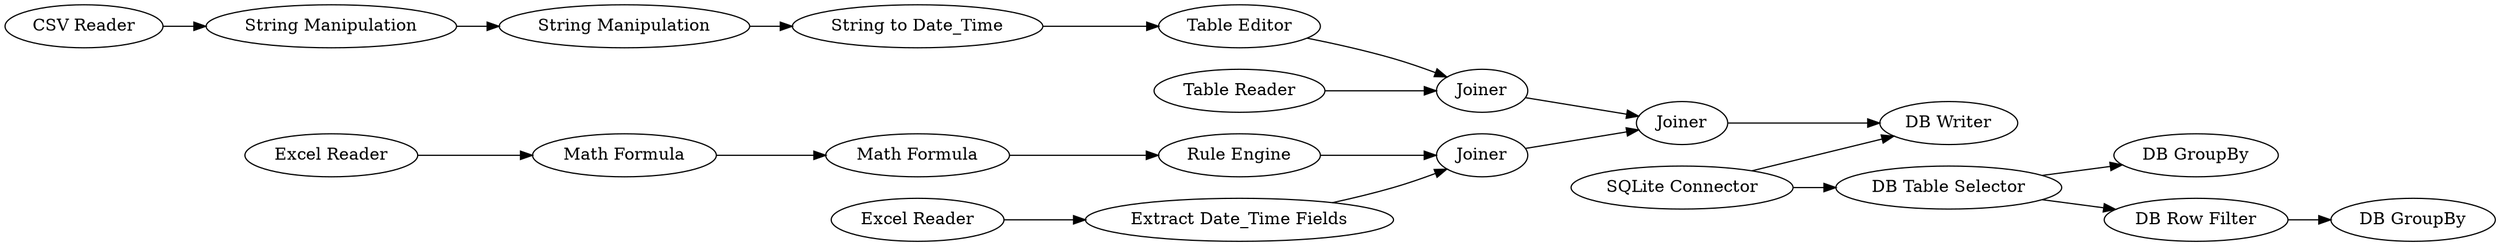 digraph {
	6 [label="SQLite Connector"]
	19 [label="String Manipulation"]
	20 [label="String Manipulation"]
	21 [label="Math Formula"]
	22 [label="Rule Engine"]
	23 [label="Math Formula"]
	24 [label="String to Date_Time"]
	26 [label="Table Editor"]
	30 [label="DB Writer"]
	31 [label="DB Table Selector"]
	32 [label="DB GroupBy"]
	33 [label="Table Reader"]
	34 [label="CSV Reader"]
	35 [label="DB Row Filter"]
	36 [label=Joiner]
	37 [label=Joiner]
	39 [label="DB GroupBy"]
	40 [label="Excel Reader"]
	41 [label="Excel Reader"]
	42 [label=Joiner]
	43 [label="Extract Date_Time Fields"]
	6 -> 30
	6 -> 31
	19 -> 20
	20 -> 24
	21 -> 22
	22 -> 42
	23 -> 21
	24 -> 26
	26 -> 37
	31 -> 35
	31 -> 32
	33 -> 37
	34 -> 19
	35 -> 39
	36 -> 30
	37 -> 36
	40 -> 23
	41 -> 43
	42 -> 36
	43 -> 42
	rankdir=LR
}

